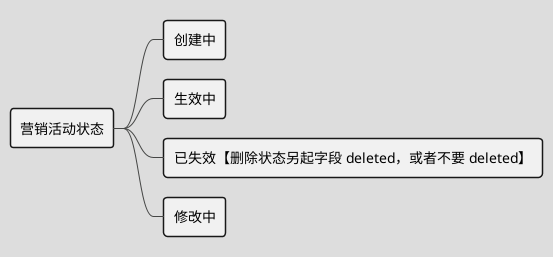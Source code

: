 @startmindmap
'https://plantuml.com/mindmap-diagram
skinparam backgroundColor #EEEBDC

'使用 toy 主题
!theme toy

* 营销活动状态

** 创建中
** 生效中
** 已失效【删除状态另起字段 deleted，或者不要 deleted】
** 修改中

@endmindmap
